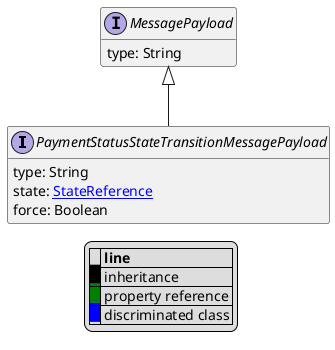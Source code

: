 @startuml

hide empty fields
hide empty methods
legend
|= |= line |
|<back:black>   </back>| inheritance |
|<back:green>   </back>| property reference |
|<back:blue>   </back>| discriminated class |
endlegend
interface PaymentStatusStateTransitionMessagePayload [[PaymentStatusStateTransitionMessagePayload.svg]] extends MessagePayload {
    type: String
    state: [[StateReference.svg StateReference]]
    force: Boolean
}
interface MessagePayload [[MessagePayload.svg]]  {
    type: String
}





@enduml
